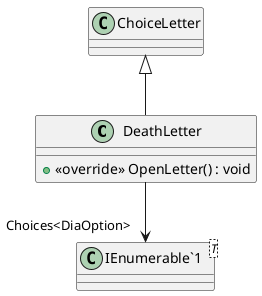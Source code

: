 @startuml
class DeathLetter {
    + <<override>> OpenLetter() : void
}
class "IEnumerable`1"<T> {
}
ChoiceLetter <|-- DeathLetter
DeathLetter --> "Choices<DiaOption>" "IEnumerable`1"
@enduml

